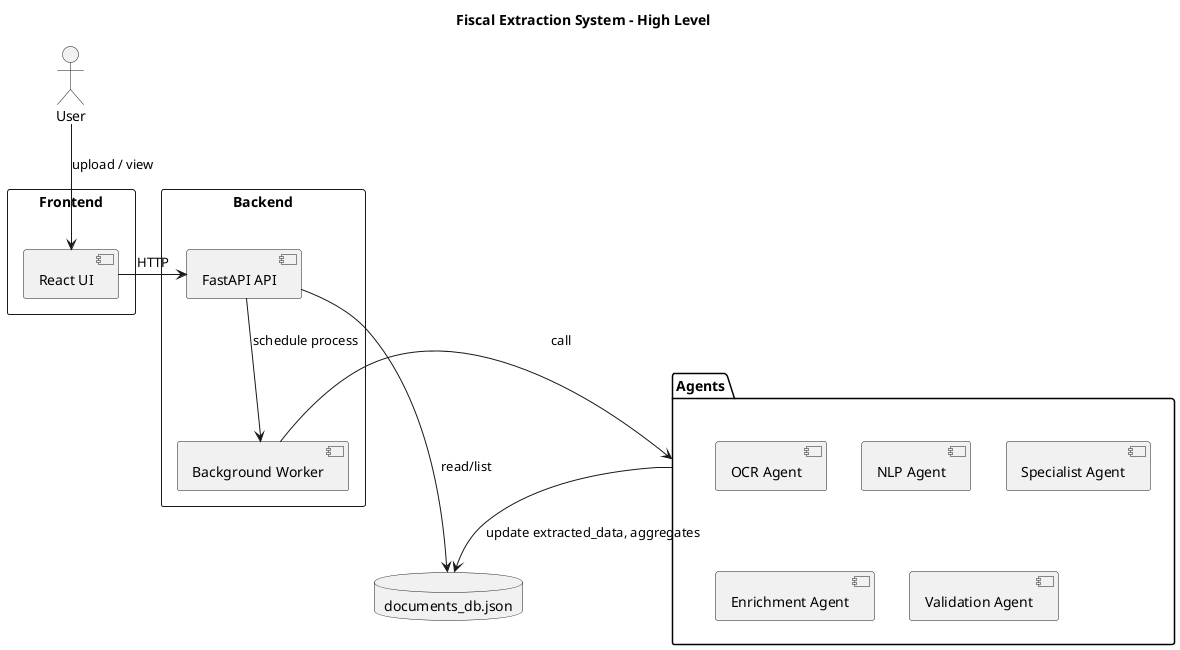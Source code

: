 @startuml
title Fiscal Extraction System - High Level
actor User
rectangle Frontend {
  [React UI] as UI
}
rectangle Backend {
  [FastAPI API] as API
  [Background Worker] as Worker
}
package Agents {
  [OCR Agent]
  [NLP Agent]
  [Specialist Agent]
  [Enrichment Agent]
  [Validation Agent]
}
database "documents_db.json" as DB
User -down-> UI : upload / view
UI -right-> API : HTTP
API -down-> Worker : schedule process
Worker -right-> Agents : call
Agents -down-> DB : update extracted_data, aggregates
API -right-> DB : read/list
@enduml
